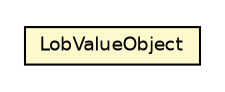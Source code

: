 #!/usr/local/bin/dot
#
# Class diagram 
# Generated by UmlGraph version 4.6 (http://www.spinellis.gr/sw/umlgraph)
#

digraph G {
	edge [fontname="Helvetica",fontsize=10,labelfontname="Helvetica",labelfontsize=10];
	node [fontname="Helvetica",fontsize=10,shape=plaintext];
	// org.synchronoss.cpo.jdbc.LobValueObject
	c953 [label=<<table border="0" cellborder="1" cellspacing="0" cellpadding="2" port="p" bgcolor="lemonChiffon" href="./LobValueObject.html">
		<tr><td><table border="0" cellspacing="0" cellpadding="1">
			<tr><td> LobValueObject </td></tr>
		</table></td></tr>
		</table>>, fontname="Helvetica", fontcolor="black", fontsize=9.0];
}

